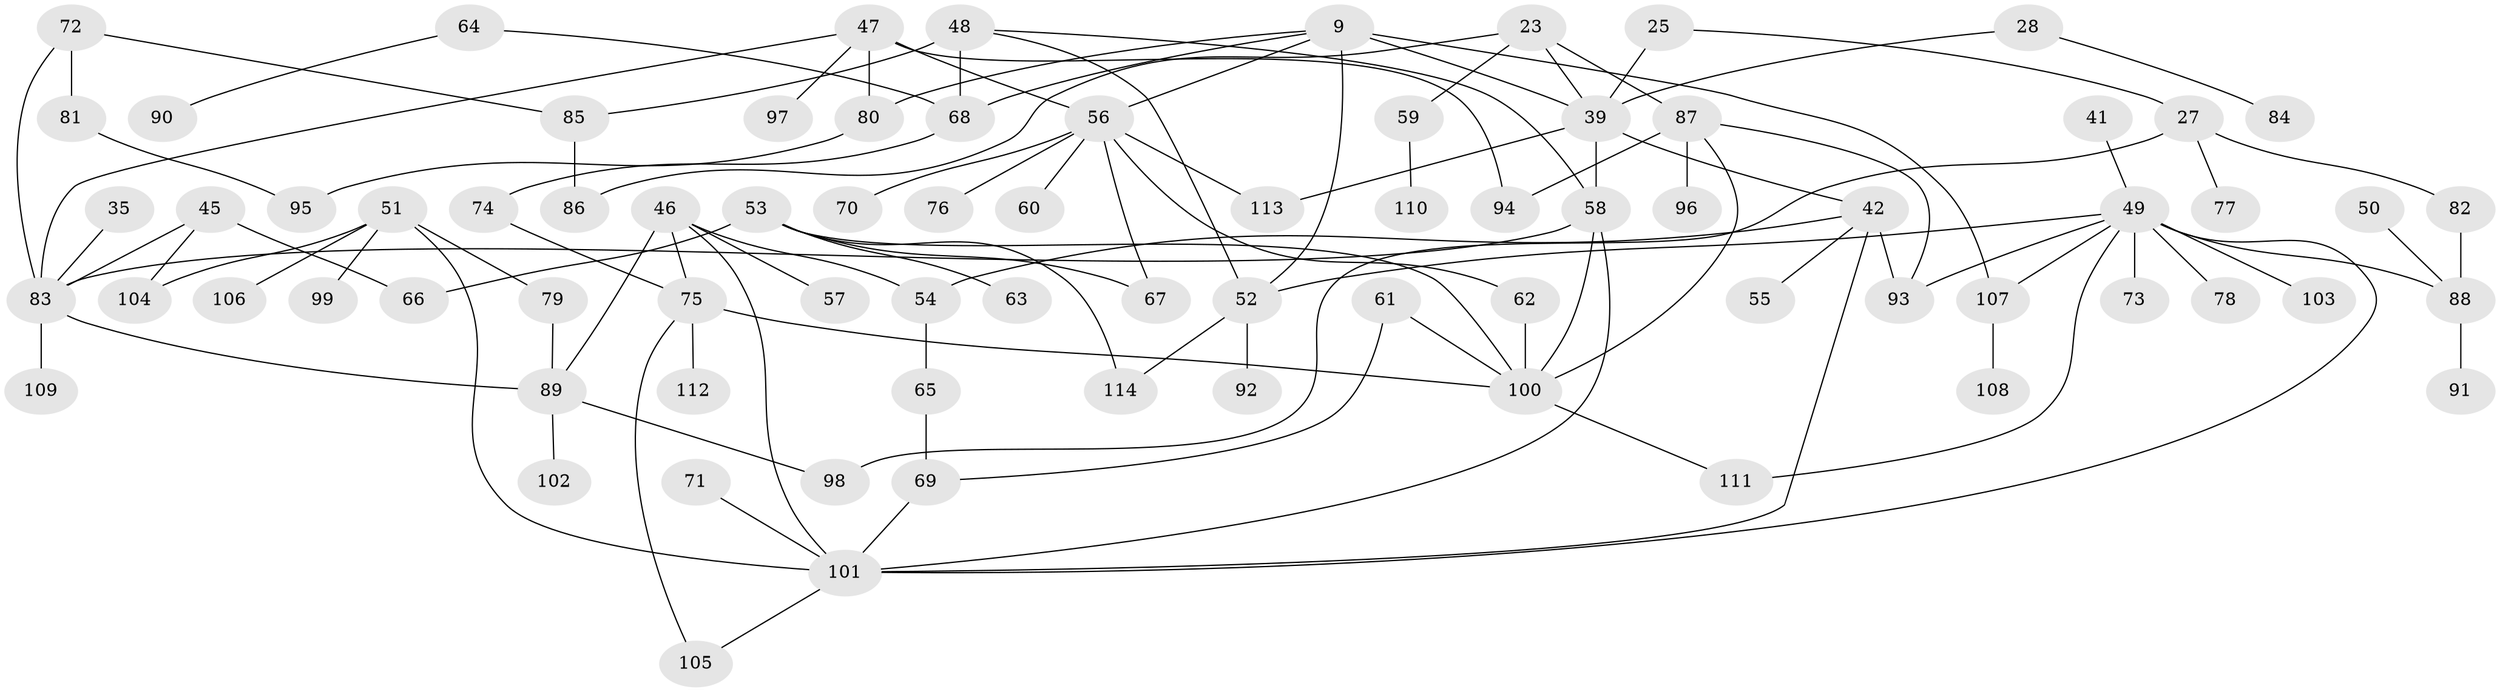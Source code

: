 // original degree distribution, {5: 0.07017543859649122, 8: 0.008771929824561403, 7: 0.017543859649122806, 6: 0.02631578947368421, 4: 0.10526315789473684, 2: 0.2982456140350877, 3: 0.21929824561403508, 1: 0.2543859649122807}
// Generated by graph-tools (version 1.1) at 2025/46/03/04/25 21:46:02]
// undirected, 79 vertices, 109 edges
graph export_dot {
graph [start="1"]
  node [color=gray90,style=filled];
  9;
  23;
  25;
  27;
  28;
  35;
  39 [super="+6"];
  41;
  42 [super="+36"];
  45;
  46 [super="+15"];
  47;
  48;
  49 [super="+4+8+7+29"];
  50;
  51 [super="+44"];
  52 [super="+22"];
  53;
  54;
  55;
  56 [super="+21"];
  57;
  58 [super="+1+12"];
  59;
  60;
  61;
  62;
  63;
  64;
  65;
  66;
  67;
  68 [super="+38"];
  69;
  70;
  71;
  72;
  73;
  74;
  75 [super="+16+30"];
  76;
  77;
  78;
  79 [super="+33"];
  80 [super="+13"];
  81;
  82;
  83 [super="+31+32+40"];
  84;
  85;
  86;
  87;
  88 [super="+17"];
  89 [super="+20"];
  90;
  91;
  92;
  93 [super="+34"];
  94;
  95;
  96;
  97;
  98;
  99;
  100 [super="+26+37"];
  101 [super="+5+43"];
  102;
  103;
  104;
  105;
  106;
  107 [super="+18"];
  108;
  109;
  110;
  111;
  112;
  113;
  114;
  9 -- 107;
  9 -- 39 [weight=2];
  9 -- 80;
  9 -- 68;
  9 -- 56;
  9 -- 52;
  23 -- 59;
  23 -- 86;
  23 -- 87;
  23 -- 39;
  25 -- 27;
  25 -- 39;
  27 -- 77;
  27 -- 82;
  27 -- 98;
  28 -- 84;
  28 -- 39;
  35 -- 83;
  39 -- 113;
  39 -- 42;
  39 -- 58;
  41 -- 49;
  42 -- 55;
  42 -- 93;
  42 -- 101;
  42 -- 54;
  45 -- 104;
  45 -- 66;
  45 -- 83;
  46 -- 57;
  46 -- 54;
  46 -- 101 [weight=3];
  46 -- 75;
  46 -- 89;
  47 -- 56;
  47 -- 94;
  47 -- 97;
  47 -- 80;
  47 -- 83;
  48 -- 52;
  48 -- 85;
  48 -- 68 [weight=2];
  48 -- 58;
  49 -- 73;
  49 -- 103;
  49 -- 78;
  49 -- 111;
  49 -- 101 [weight=3];
  49 -- 107;
  49 -- 88;
  49 -- 52;
  49 -- 93;
  50 -- 88;
  51 -- 99;
  51 -- 104;
  51 -- 106;
  51 -- 101;
  51 -- 79;
  52 -- 114;
  52 -- 92;
  53 -- 63;
  53 -- 66;
  53 -- 114;
  53 -- 67;
  53 -- 100;
  54 -- 65;
  56 -- 60;
  56 -- 62;
  56 -- 67;
  56 -- 113;
  56 -- 76;
  56 -- 70;
  58 -- 101;
  58 -- 83;
  58 -- 100;
  59 -- 110;
  61 -- 69;
  61 -- 100;
  62 -- 100;
  64 -- 90;
  64 -- 68;
  65 -- 69;
  68 -- 74;
  69 -- 101;
  71 -- 101;
  72 -- 81;
  72 -- 85;
  72 -- 83;
  74 -- 75;
  75 -- 105;
  75 -- 100;
  75 -- 112;
  79 -- 89;
  80 -- 95;
  81 -- 95;
  82 -- 88;
  83 -- 109;
  83 -- 89;
  85 -- 86;
  87 -- 96;
  87 -- 94;
  87 -- 100;
  87 -- 93;
  88 -- 91;
  89 -- 102;
  89 -- 98;
  100 -- 111;
  101 -- 105;
  107 -- 108;
}

